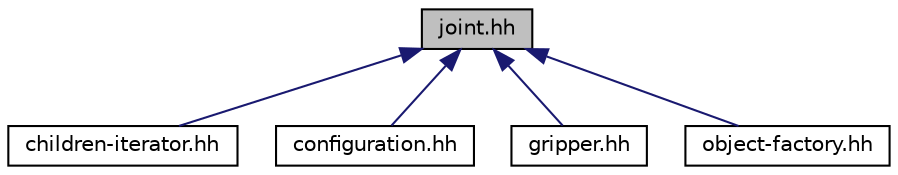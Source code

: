 digraph "joint.hh"
{
  edge [fontname="Helvetica",fontsize="10",labelfontname="Helvetica",labelfontsize="10"];
  node [fontname="Helvetica",fontsize="10",shape=record];
  Node1 [label="joint.hh",height=0.2,width=0.4,color="black", fillcolor="grey75", style="filled" fontcolor="black"];
  Node1 -> Node2 [dir="back",color="midnightblue",fontsize="10",style="solid",fontname="Helvetica"];
  Node2 [label="children-iterator.hh",height=0.2,width=0.4,color="black", fillcolor="white", style="filled",URL="$a00028.html"];
  Node1 -> Node3 [dir="back",color="midnightblue",fontsize="10",style="solid",fontname="Helvetica"];
  Node3 [label="configuration.hh",height=0.2,width=0.4,color="black", fillcolor="white", style="filled",URL="$a00030.html"];
  Node1 -> Node4 [dir="back",color="midnightblue",fontsize="10",style="solid",fontname="Helvetica"];
  Node4 [label="gripper.hh",height=0.2,width=0.4,color="black", fillcolor="white", style="filled",URL="$a00036.html"];
  Node1 -> Node5 [dir="back",color="midnightblue",fontsize="10",style="solid",fontname="Helvetica"];
  Node5 [label="object-factory.hh",height=0.2,width=0.4,color="black", fillcolor="white", style="filled",URL="$a00041.html"];
}
